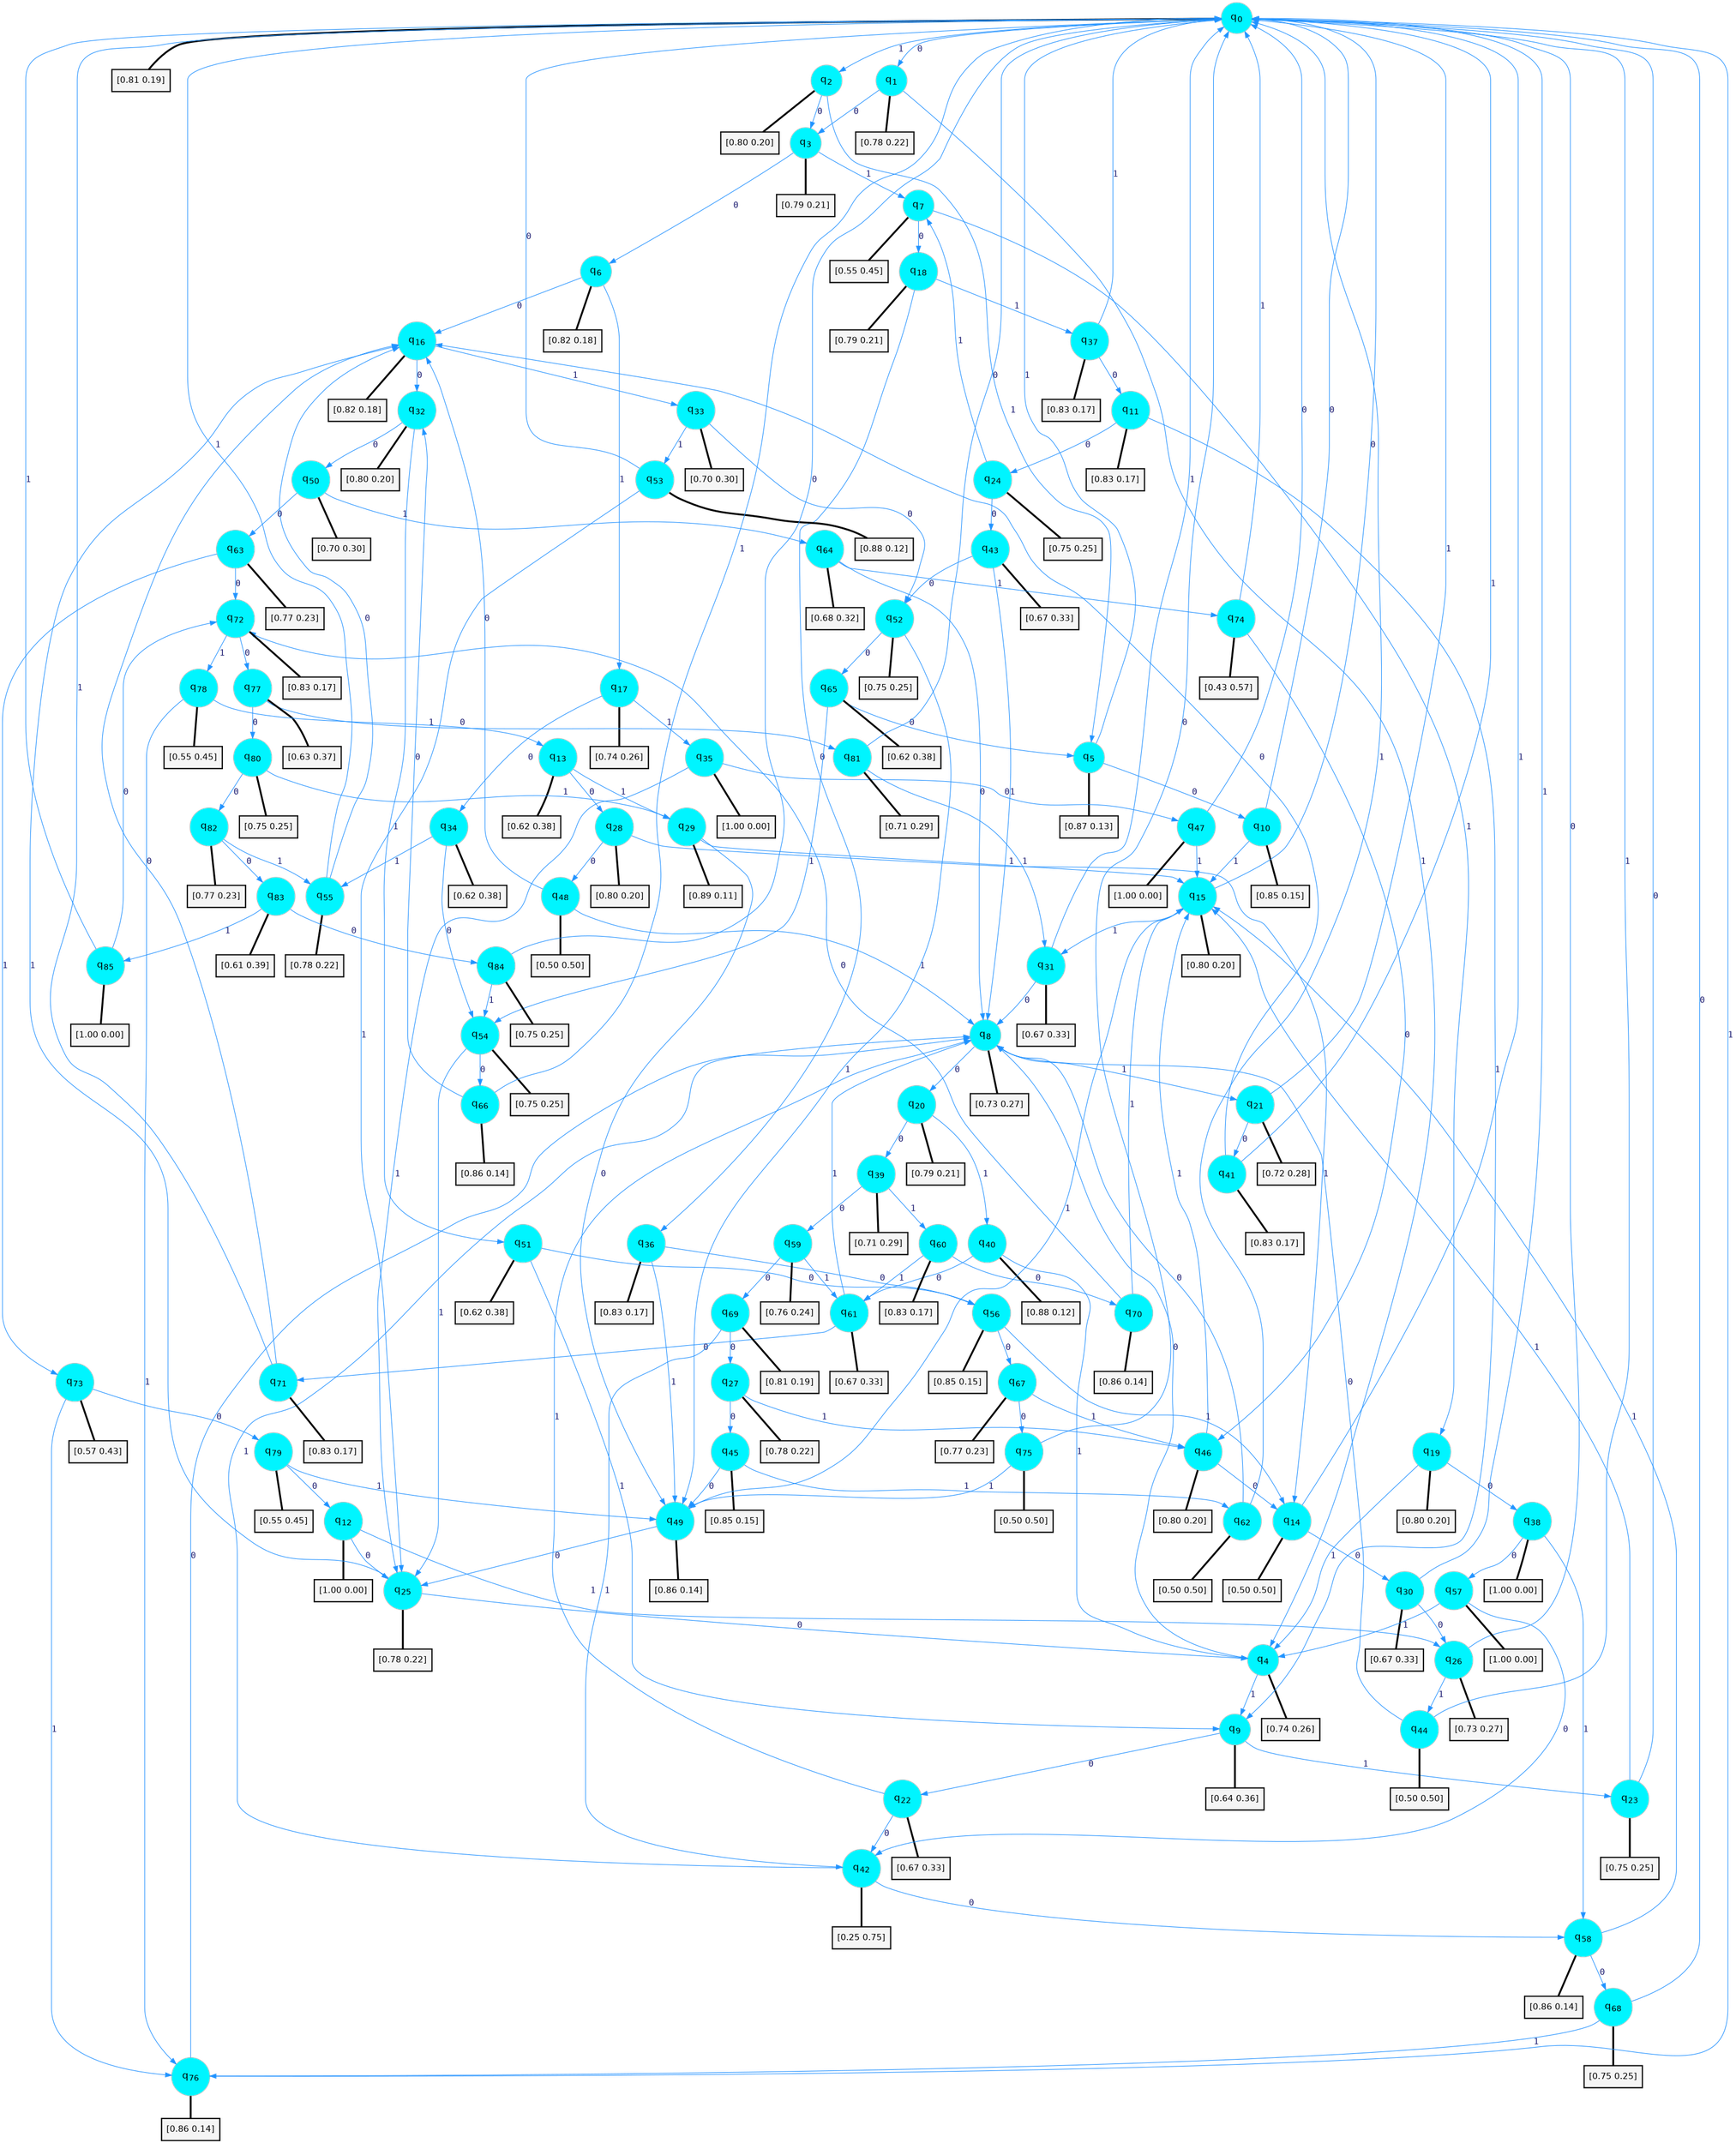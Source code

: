 digraph G {
graph [
bgcolor=transparent, dpi=300, rankdir=TD, size="40,25"];
node [
color=gray, fillcolor=turquoise1, fontcolor=black, fontname=Helvetica, fontsize=16, fontweight=bold, shape=circle, style=filled];
edge [
arrowsize=1, color=dodgerblue1, fontcolor=midnightblue, fontname=courier, fontweight=bold, penwidth=1, style=solid, weight=20];
0[label=<q<SUB>0</SUB>>];
1[label=<q<SUB>1</SUB>>];
2[label=<q<SUB>2</SUB>>];
3[label=<q<SUB>3</SUB>>];
4[label=<q<SUB>4</SUB>>];
5[label=<q<SUB>5</SUB>>];
6[label=<q<SUB>6</SUB>>];
7[label=<q<SUB>7</SUB>>];
8[label=<q<SUB>8</SUB>>];
9[label=<q<SUB>9</SUB>>];
10[label=<q<SUB>10</SUB>>];
11[label=<q<SUB>11</SUB>>];
12[label=<q<SUB>12</SUB>>];
13[label=<q<SUB>13</SUB>>];
14[label=<q<SUB>14</SUB>>];
15[label=<q<SUB>15</SUB>>];
16[label=<q<SUB>16</SUB>>];
17[label=<q<SUB>17</SUB>>];
18[label=<q<SUB>18</SUB>>];
19[label=<q<SUB>19</SUB>>];
20[label=<q<SUB>20</SUB>>];
21[label=<q<SUB>21</SUB>>];
22[label=<q<SUB>22</SUB>>];
23[label=<q<SUB>23</SUB>>];
24[label=<q<SUB>24</SUB>>];
25[label=<q<SUB>25</SUB>>];
26[label=<q<SUB>26</SUB>>];
27[label=<q<SUB>27</SUB>>];
28[label=<q<SUB>28</SUB>>];
29[label=<q<SUB>29</SUB>>];
30[label=<q<SUB>30</SUB>>];
31[label=<q<SUB>31</SUB>>];
32[label=<q<SUB>32</SUB>>];
33[label=<q<SUB>33</SUB>>];
34[label=<q<SUB>34</SUB>>];
35[label=<q<SUB>35</SUB>>];
36[label=<q<SUB>36</SUB>>];
37[label=<q<SUB>37</SUB>>];
38[label=<q<SUB>38</SUB>>];
39[label=<q<SUB>39</SUB>>];
40[label=<q<SUB>40</SUB>>];
41[label=<q<SUB>41</SUB>>];
42[label=<q<SUB>42</SUB>>];
43[label=<q<SUB>43</SUB>>];
44[label=<q<SUB>44</SUB>>];
45[label=<q<SUB>45</SUB>>];
46[label=<q<SUB>46</SUB>>];
47[label=<q<SUB>47</SUB>>];
48[label=<q<SUB>48</SUB>>];
49[label=<q<SUB>49</SUB>>];
50[label=<q<SUB>50</SUB>>];
51[label=<q<SUB>51</SUB>>];
52[label=<q<SUB>52</SUB>>];
53[label=<q<SUB>53</SUB>>];
54[label=<q<SUB>54</SUB>>];
55[label=<q<SUB>55</SUB>>];
56[label=<q<SUB>56</SUB>>];
57[label=<q<SUB>57</SUB>>];
58[label=<q<SUB>58</SUB>>];
59[label=<q<SUB>59</SUB>>];
60[label=<q<SUB>60</SUB>>];
61[label=<q<SUB>61</SUB>>];
62[label=<q<SUB>62</SUB>>];
63[label=<q<SUB>63</SUB>>];
64[label=<q<SUB>64</SUB>>];
65[label=<q<SUB>65</SUB>>];
66[label=<q<SUB>66</SUB>>];
67[label=<q<SUB>67</SUB>>];
68[label=<q<SUB>68</SUB>>];
69[label=<q<SUB>69</SUB>>];
70[label=<q<SUB>70</SUB>>];
71[label=<q<SUB>71</SUB>>];
72[label=<q<SUB>72</SUB>>];
73[label=<q<SUB>73</SUB>>];
74[label=<q<SUB>74</SUB>>];
75[label=<q<SUB>75</SUB>>];
76[label=<q<SUB>76</SUB>>];
77[label=<q<SUB>77</SUB>>];
78[label=<q<SUB>78</SUB>>];
79[label=<q<SUB>79</SUB>>];
80[label=<q<SUB>80</SUB>>];
81[label=<q<SUB>81</SUB>>];
82[label=<q<SUB>82</SUB>>];
83[label=<q<SUB>83</SUB>>];
84[label=<q<SUB>84</SUB>>];
85[label=<q<SUB>85</SUB>>];
86[label="[0.81 0.19]", shape=box,fontcolor=black, fontname=Helvetica, fontsize=14, penwidth=2, fillcolor=whitesmoke,color=black];
87[label="[0.78 0.22]", shape=box,fontcolor=black, fontname=Helvetica, fontsize=14, penwidth=2, fillcolor=whitesmoke,color=black];
88[label="[0.80 0.20]", shape=box,fontcolor=black, fontname=Helvetica, fontsize=14, penwidth=2, fillcolor=whitesmoke,color=black];
89[label="[0.79 0.21]", shape=box,fontcolor=black, fontname=Helvetica, fontsize=14, penwidth=2, fillcolor=whitesmoke,color=black];
90[label="[0.74 0.26]", shape=box,fontcolor=black, fontname=Helvetica, fontsize=14, penwidth=2, fillcolor=whitesmoke,color=black];
91[label="[0.87 0.13]", shape=box,fontcolor=black, fontname=Helvetica, fontsize=14, penwidth=2, fillcolor=whitesmoke,color=black];
92[label="[0.82 0.18]", shape=box,fontcolor=black, fontname=Helvetica, fontsize=14, penwidth=2, fillcolor=whitesmoke,color=black];
93[label="[0.55 0.45]", shape=box,fontcolor=black, fontname=Helvetica, fontsize=14, penwidth=2, fillcolor=whitesmoke,color=black];
94[label="[0.73 0.27]", shape=box,fontcolor=black, fontname=Helvetica, fontsize=14, penwidth=2, fillcolor=whitesmoke,color=black];
95[label="[0.64 0.36]", shape=box,fontcolor=black, fontname=Helvetica, fontsize=14, penwidth=2, fillcolor=whitesmoke,color=black];
96[label="[0.85 0.15]", shape=box,fontcolor=black, fontname=Helvetica, fontsize=14, penwidth=2, fillcolor=whitesmoke,color=black];
97[label="[0.83 0.17]", shape=box,fontcolor=black, fontname=Helvetica, fontsize=14, penwidth=2, fillcolor=whitesmoke,color=black];
98[label="[1.00 0.00]", shape=box,fontcolor=black, fontname=Helvetica, fontsize=14, penwidth=2, fillcolor=whitesmoke,color=black];
99[label="[0.62 0.38]", shape=box,fontcolor=black, fontname=Helvetica, fontsize=14, penwidth=2, fillcolor=whitesmoke,color=black];
100[label="[0.50 0.50]", shape=box,fontcolor=black, fontname=Helvetica, fontsize=14, penwidth=2, fillcolor=whitesmoke,color=black];
101[label="[0.80 0.20]", shape=box,fontcolor=black, fontname=Helvetica, fontsize=14, penwidth=2, fillcolor=whitesmoke,color=black];
102[label="[0.82 0.18]", shape=box,fontcolor=black, fontname=Helvetica, fontsize=14, penwidth=2, fillcolor=whitesmoke,color=black];
103[label="[0.74 0.26]", shape=box,fontcolor=black, fontname=Helvetica, fontsize=14, penwidth=2, fillcolor=whitesmoke,color=black];
104[label="[0.79 0.21]", shape=box,fontcolor=black, fontname=Helvetica, fontsize=14, penwidth=2, fillcolor=whitesmoke,color=black];
105[label="[0.80 0.20]", shape=box,fontcolor=black, fontname=Helvetica, fontsize=14, penwidth=2, fillcolor=whitesmoke,color=black];
106[label="[0.79 0.21]", shape=box,fontcolor=black, fontname=Helvetica, fontsize=14, penwidth=2, fillcolor=whitesmoke,color=black];
107[label="[0.72 0.28]", shape=box,fontcolor=black, fontname=Helvetica, fontsize=14, penwidth=2, fillcolor=whitesmoke,color=black];
108[label="[0.67 0.33]", shape=box,fontcolor=black, fontname=Helvetica, fontsize=14, penwidth=2, fillcolor=whitesmoke,color=black];
109[label="[0.75 0.25]", shape=box,fontcolor=black, fontname=Helvetica, fontsize=14, penwidth=2, fillcolor=whitesmoke,color=black];
110[label="[0.75 0.25]", shape=box,fontcolor=black, fontname=Helvetica, fontsize=14, penwidth=2, fillcolor=whitesmoke,color=black];
111[label="[0.78 0.22]", shape=box,fontcolor=black, fontname=Helvetica, fontsize=14, penwidth=2, fillcolor=whitesmoke,color=black];
112[label="[0.73 0.27]", shape=box,fontcolor=black, fontname=Helvetica, fontsize=14, penwidth=2, fillcolor=whitesmoke,color=black];
113[label="[0.78 0.22]", shape=box,fontcolor=black, fontname=Helvetica, fontsize=14, penwidth=2, fillcolor=whitesmoke,color=black];
114[label="[0.80 0.20]", shape=box,fontcolor=black, fontname=Helvetica, fontsize=14, penwidth=2, fillcolor=whitesmoke,color=black];
115[label="[0.89 0.11]", shape=box,fontcolor=black, fontname=Helvetica, fontsize=14, penwidth=2, fillcolor=whitesmoke,color=black];
116[label="[0.67 0.33]", shape=box,fontcolor=black, fontname=Helvetica, fontsize=14, penwidth=2, fillcolor=whitesmoke,color=black];
117[label="[0.67 0.33]", shape=box,fontcolor=black, fontname=Helvetica, fontsize=14, penwidth=2, fillcolor=whitesmoke,color=black];
118[label="[0.80 0.20]", shape=box,fontcolor=black, fontname=Helvetica, fontsize=14, penwidth=2, fillcolor=whitesmoke,color=black];
119[label="[0.70 0.30]", shape=box,fontcolor=black, fontname=Helvetica, fontsize=14, penwidth=2, fillcolor=whitesmoke,color=black];
120[label="[0.62 0.38]", shape=box,fontcolor=black, fontname=Helvetica, fontsize=14, penwidth=2, fillcolor=whitesmoke,color=black];
121[label="[1.00 0.00]", shape=box,fontcolor=black, fontname=Helvetica, fontsize=14, penwidth=2, fillcolor=whitesmoke,color=black];
122[label="[0.83 0.17]", shape=box,fontcolor=black, fontname=Helvetica, fontsize=14, penwidth=2, fillcolor=whitesmoke,color=black];
123[label="[0.83 0.17]", shape=box,fontcolor=black, fontname=Helvetica, fontsize=14, penwidth=2, fillcolor=whitesmoke,color=black];
124[label="[1.00 0.00]", shape=box,fontcolor=black, fontname=Helvetica, fontsize=14, penwidth=2, fillcolor=whitesmoke,color=black];
125[label="[0.71 0.29]", shape=box,fontcolor=black, fontname=Helvetica, fontsize=14, penwidth=2, fillcolor=whitesmoke,color=black];
126[label="[0.88 0.12]", shape=box,fontcolor=black, fontname=Helvetica, fontsize=14, penwidth=2, fillcolor=whitesmoke,color=black];
127[label="[0.83 0.17]", shape=box,fontcolor=black, fontname=Helvetica, fontsize=14, penwidth=2, fillcolor=whitesmoke,color=black];
128[label="[0.25 0.75]", shape=box,fontcolor=black, fontname=Helvetica, fontsize=14, penwidth=2, fillcolor=whitesmoke,color=black];
129[label="[0.67 0.33]", shape=box,fontcolor=black, fontname=Helvetica, fontsize=14, penwidth=2, fillcolor=whitesmoke,color=black];
130[label="[0.50 0.50]", shape=box,fontcolor=black, fontname=Helvetica, fontsize=14, penwidth=2, fillcolor=whitesmoke,color=black];
131[label="[0.85 0.15]", shape=box,fontcolor=black, fontname=Helvetica, fontsize=14, penwidth=2, fillcolor=whitesmoke,color=black];
132[label="[0.80 0.20]", shape=box,fontcolor=black, fontname=Helvetica, fontsize=14, penwidth=2, fillcolor=whitesmoke,color=black];
133[label="[1.00 0.00]", shape=box,fontcolor=black, fontname=Helvetica, fontsize=14, penwidth=2, fillcolor=whitesmoke,color=black];
134[label="[0.50 0.50]", shape=box,fontcolor=black, fontname=Helvetica, fontsize=14, penwidth=2, fillcolor=whitesmoke,color=black];
135[label="[0.86 0.14]", shape=box,fontcolor=black, fontname=Helvetica, fontsize=14, penwidth=2, fillcolor=whitesmoke,color=black];
136[label="[0.70 0.30]", shape=box,fontcolor=black, fontname=Helvetica, fontsize=14, penwidth=2, fillcolor=whitesmoke,color=black];
137[label="[0.62 0.38]", shape=box,fontcolor=black, fontname=Helvetica, fontsize=14, penwidth=2, fillcolor=whitesmoke,color=black];
138[label="[0.75 0.25]", shape=box,fontcolor=black, fontname=Helvetica, fontsize=14, penwidth=2, fillcolor=whitesmoke,color=black];
139[label="[0.88 0.12]", shape=box,fontcolor=black, fontname=Helvetica, fontsize=14, penwidth=2, fillcolor=whitesmoke,color=black];
140[label="[0.75 0.25]", shape=box,fontcolor=black, fontname=Helvetica, fontsize=14, penwidth=2, fillcolor=whitesmoke,color=black];
141[label="[0.78 0.22]", shape=box,fontcolor=black, fontname=Helvetica, fontsize=14, penwidth=2, fillcolor=whitesmoke,color=black];
142[label="[0.85 0.15]", shape=box,fontcolor=black, fontname=Helvetica, fontsize=14, penwidth=2, fillcolor=whitesmoke,color=black];
143[label="[1.00 0.00]", shape=box,fontcolor=black, fontname=Helvetica, fontsize=14, penwidth=2, fillcolor=whitesmoke,color=black];
144[label="[0.86 0.14]", shape=box,fontcolor=black, fontname=Helvetica, fontsize=14, penwidth=2, fillcolor=whitesmoke,color=black];
145[label="[0.76 0.24]", shape=box,fontcolor=black, fontname=Helvetica, fontsize=14, penwidth=2, fillcolor=whitesmoke,color=black];
146[label="[0.83 0.17]", shape=box,fontcolor=black, fontname=Helvetica, fontsize=14, penwidth=2, fillcolor=whitesmoke,color=black];
147[label="[0.67 0.33]", shape=box,fontcolor=black, fontname=Helvetica, fontsize=14, penwidth=2, fillcolor=whitesmoke,color=black];
148[label="[0.50 0.50]", shape=box,fontcolor=black, fontname=Helvetica, fontsize=14, penwidth=2, fillcolor=whitesmoke,color=black];
149[label="[0.77 0.23]", shape=box,fontcolor=black, fontname=Helvetica, fontsize=14, penwidth=2, fillcolor=whitesmoke,color=black];
150[label="[0.68 0.32]", shape=box,fontcolor=black, fontname=Helvetica, fontsize=14, penwidth=2, fillcolor=whitesmoke,color=black];
151[label="[0.62 0.38]", shape=box,fontcolor=black, fontname=Helvetica, fontsize=14, penwidth=2, fillcolor=whitesmoke,color=black];
152[label="[0.86 0.14]", shape=box,fontcolor=black, fontname=Helvetica, fontsize=14, penwidth=2, fillcolor=whitesmoke,color=black];
153[label="[0.77 0.23]", shape=box,fontcolor=black, fontname=Helvetica, fontsize=14, penwidth=2, fillcolor=whitesmoke,color=black];
154[label="[0.75 0.25]", shape=box,fontcolor=black, fontname=Helvetica, fontsize=14, penwidth=2, fillcolor=whitesmoke,color=black];
155[label="[0.81 0.19]", shape=box,fontcolor=black, fontname=Helvetica, fontsize=14, penwidth=2, fillcolor=whitesmoke,color=black];
156[label="[0.86 0.14]", shape=box,fontcolor=black, fontname=Helvetica, fontsize=14, penwidth=2, fillcolor=whitesmoke,color=black];
157[label="[0.83 0.17]", shape=box,fontcolor=black, fontname=Helvetica, fontsize=14, penwidth=2, fillcolor=whitesmoke,color=black];
158[label="[0.83 0.17]", shape=box,fontcolor=black, fontname=Helvetica, fontsize=14, penwidth=2, fillcolor=whitesmoke,color=black];
159[label="[0.57 0.43]", shape=box,fontcolor=black, fontname=Helvetica, fontsize=14, penwidth=2, fillcolor=whitesmoke,color=black];
160[label="[0.43 0.57]", shape=box,fontcolor=black, fontname=Helvetica, fontsize=14, penwidth=2, fillcolor=whitesmoke,color=black];
161[label="[0.50 0.50]", shape=box,fontcolor=black, fontname=Helvetica, fontsize=14, penwidth=2, fillcolor=whitesmoke,color=black];
162[label="[0.86 0.14]", shape=box,fontcolor=black, fontname=Helvetica, fontsize=14, penwidth=2, fillcolor=whitesmoke,color=black];
163[label="[0.63 0.37]", shape=box,fontcolor=black, fontname=Helvetica, fontsize=14, penwidth=2, fillcolor=whitesmoke,color=black];
164[label="[0.55 0.45]", shape=box,fontcolor=black, fontname=Helvetica, fontsize=14, penwidth=2, fillcolor=whitesmoke,color=black];
165[label="[0.55 0.45]", shape=box,fontcolor=black, fontname=Helvetica, fontsize=14, penwidth=2, fillcolor=whitesmoke,color=black];
166[label="[0.75 0.25]", shape=box,fontcolor=black, fontname=Helvetica, fontsize=14, penwidth=2, fillcolor=whitesmoke,color=black];
167[label="[0.71 0.29]", shape=box,fontcolor=black, fontname=Helvetica, fontsize=14, penwidth=2, fillcolor=whitesmoke,color=black];
168[label="[0.77 0.23]", shape=box,fontcolor=black, fontname=Helvetica, fontsize=14, penwidth=2, fillcolor=whitesmoke,color=black];
169[label="[0.61 0.39]", shape=box,fontcolor=black, fontname=Helvetica, fontsize=14, penwidth=2, fillcolor=whitesmoke,color=black];
170[label="[0.75 0.25]", shape=box,fontcolor=black, fontname=Helvetica, fontsize=14, penwidth=2, fillcolor=whitesmoke,color=black];
171[label="[1.00 0.00]", shape=box,fontcolor=black, fontname=Helvetica, fontsize=14, penwidth=2, fillcolor=whitesmoke,color=black];
0->1 [label=0];
0->2 [label=1];
0->86 [arrowhead=none, penwidth=3,color=black];
1->3 [label=0];
1->4 [label=1];
1->87 [arrowhead=none, penwidth=3,color=black];
2->3 [label=0];
2->5 [label=1];
2->88 [arrowhead=none, penwidth=3,color=black];
3->6 [label=0];
3->7 [label=1];
3->89 [arrowhead=none, penwidth=3,color=black];
4->8 [label=0];
4->9 [label=1];
4->90 [arrowhead=none, penwidth=3,color=black];
5->10 [label=0];
5->0 [label=1];
5->91 [arrowhead=none, penwidth=3,color=black];
6->16 [label=0];
6->17 [label=1];
6->92 [arrowhead=none, penwidth=3,color=black];
7->18 [label=0];
7->19 [label=1];
7->93 [arrowhead=none, penwidth=3,color=black];
8->20 [label=0];
8->21 [label=1];
8->94 [arrowhead=none, penwidth=3,color=black];
9->22 [label=0];
9->23 [label=1];
9->95 [arrowhead=none, penwidth=3,color=black];
10->0 [label=0];
10->15 [label=1];
10->96 [arrowhead=none, penwidth=3,color=black];
11->24 [label=0];
11->9 [label=1];
11->97 [arrowhead=none, penwidth=3,color=black];
12->25 [label=0];
12->26 [label=1];
12->98 [arrowhead=none, penwidth=3,color=black];
13->28 [label=0];
13->29 [label=1];
13->99 [arrowhead=none, penwidth=3,color=black];
14->30 [label=0];
14->0 [label=1];
14->100 [arrowhead=none, penwidth=3,color=black];
15->0 [label=0];
15->31 [label=1];
15->101 [arrowhead=none, penwidth=3,color=black];
16->32 [label=0];
16->33 [label=1];
16->102 [arrowhead=none, penwidth=3,color=black];
17->34 [label=0];
17->35 [label=1];
17->103 [arrowhead=none, penwidth=3,color=black];
18->36 [label=0];
18->37 [label=1];
18->104 [arrowhead=none, penwidth=3,color=black];
19->38 [label=0];
19->4 [label=1];
19->105 [arrowhead=none, penwidth=3,color=black];
20->39 [label=0];
20->40 [label=1];
20->106 [arrowhead=none, penwidth=3,color=black];
21->41 [label=0];
21->0 [label=1];
21->107 [arrowhead=none, penwidth=3,color=black];
22->42 [label=0];
22->8 [label=1];
22->108 [arrowhead=none, penwidth=3,color=black];
23->0 [label=0];
23->15 [label=1];
23->109 [arrowhead=none, penwidth=3,color=black];
24->43 [label=0];
24->7 [label=1];
24->110 [arrowhead=none, penwidth=3,color=black];
25->4 [label=0];
25->16 [label=1];
25->111 [arrowhead=none, penwidth=3,color=black];
26->0 [label=0];
26->44 [label=1];
26->112 [arrowhead=none, penwidth=3,color=black];
27->45 [label=0];
27->46 [label=1];
27->113 [arrowhead=none, penwidth=3,color=black];
28->48 [label=0];
28->14 [label=1];
28->114 [arrowhead=none, penwidth=3,color=black];
29->49 [label=0];
29->15 [label=1];
29->115 [arrowhead=none, penwidth=3,color=black];
30->26 [label=0];
30->0 [label=1];
30->116 [arrowhead=none, penwidth=3,color=black];
31->8 [label=0];
31->0 [label=1];
31->117 [arrowhead=none, penwidth=3,color=black];
32->50 [label=0];
32->51 [label=1];
32->118 [arrowhead=none, penwidth=3,color=black];
33->52 [label=0];
33->53 [label=1];
33->119 [arrowhead=none, penwidth=3,color=black];
34->54 [label=0];
34->55 [label=1];
34->120 [arrowhead=none, penwidth=3,color=black];
35->47 [label=0];
35->25 [label=1];
35->121 [arrowhead=none, penwidth=3,color=black];
36->56 [label=0];
36->49 [label=1];
36->122 [arrowhead=none, penwidth=3,color=black];
37->11 [label=0];
37->0 [label=1];
37->123 [arrowhead=none, penwidth=3,color=black];
38->57 [label=0];
38->58 [label=1];
38->124 [arrowhead=none, penwidth=3,color=black];
39->59 [label=0];
39->60 [label=1];
39->125 [arrowhead=none, penwidth=3,color=black];
40->61 [label=0];
40->4 [label=1];
40->126 [arrowhead=none, penwidth=3,color=black];
41->16 [label=0];
41->0 [label=1];
41->127 [arrowhead=none, penwidth=3,color=black];
42->58 [label=0];
42->8 [label=1];
42->128 [arrowhead=none, penwidth=3,color=black];
43->52 [label=0];
43->8 [label=1];
43->129 [arrowhead=none, penwidth=3,color=black];
44->8 [label=0];
44->0 [label=1];
44->130 [arrowhead=none, penwidth=3,color=black];
45->49 [label=0];
45->62 [label=1];
45->131 [arrowhead=none, penwidth=3,color=black];
46->14 [label=0];
46->15 [label=1];
46->132 [arrowhead=none, penwidth=3,color=black];
47->0 [label=0];
47->15 [label=1];
47->133 [arrowhead=none, penwidth=3,color=black];
48->16 [label=0];
48->8 [label=1];
48->134 [arrowhead=none, penwidth=3,color=black];
49->25 [label=0];
49->15 [label=1];
49->135 [arrowhead=none, penwidth=3,color=black];
50->63 [label=0];
50->64 [label=1];
50->136 [arrowhead=none, penwidth=3,color=black];
51->56 [label=0];
51->9 [label=1];
51->137 [arrowhead=none, penwidth=3,color=black];
52->65 [label=0];
52->49 [label=1];
52->138 [arrowhead=none, penwidth=3,color=black];
53->0 [label=0];
53->25 [label=1];
53->139 [arrowhead=none, penwidth=3,color=black];
54->66 [label=0];
54->25 [label=1];
54->140 [arrowhead=none, penwidth=3,color=black];
55->16 [label=0];
55->0 [label=1];
55->141 [arrowhead=none, penwidth=3,color=black];
56->67 [label=0];
56->14 [label=1];
56->142 [arrowhead=none, penwidth=3,color=black];
57->42 [label=0];
57->4 [label=1];
57->143 [arrowhead=none, penwidth=3,color=black];
58->68 [label=0];
58->15 [label=1];
58->144 [arrowhead=none, penwidth=3,color=black];
59->69 [label=0];
59->61 [label=1];
59->145 [arrowhead=none, penwidth=3,color=black];
60->70 [label=0];
60->61 [label=1];
60->146 [arrowhead=none, penwidth=3,color=black];
61->71 [label=0];
61->8 [label=1];
61->147 [arrowhead=none, penwidth=3,color=black];
62->8 [label=0];
62->0 [label=1];
62->148 [arrowhead=none, penwidth=3,color=black];
63->72 [label=0];
63->73 [label=1];
63->149 [arrowhead=none, penwidth=3,color=black];
64->8 [label=0];
64->74 [label=1];
64->150 [arrowhead=none, penwidth=3,color=black];
65->5 [label=0];
65->54 [label=1];
65->151 [arrowhead=none, penwidth=3,color=black];
66->32 [label=0];
66->0 [label=1];
66->152 [arrowhead=none, penwidth=3,color=black];
67->75 [label=0];
67->46 [label=1];
67->153 [arrowhead=none, penwidth=3,color=black];
68->0 [label=0];
68->76 [label=1];
68->154 [arrowhead=none, penwidth=3,color=black];
69->27 [label=0];
69->42 [label=1];
69->155 [arrowhead=none, penwidth=3,color=black];
70->72 [label=0];
70->15 [label=1];
70->156 [arrowhead=none, penwidth=3,color=black];
71->16 [label=0];
71->0 [label=1];
71->157 [arrowhead=none, penwidth=3,color=black];
72->77 [label=0];
72->78 [label=1];
72->158 [arrowhead=none, penwidth=3,color=black];
73->79 [label=0];
73->76 [label=1];
73->159 [arrowhead=none, penwidth=3,color=black];
74->46 [label=0];
74->0 [label=1];
74->160 [arrowhead=none, penwidth=3,color=black];
75->0 [label=0];
75->49 [label=1];
75->161 [arrowhead=none, penwidth=3,color=black];
76->8 [label=0];
76->0 [label=1];
76->162 [arrowhead=none, penwidth=3,color=black];
77->80 [label=0];
77->81 [label=1];
77->163 [arrowhead=none, penwidth=3,color=black];
78->13 [label=0];
78->76 [label=1];
78->164 [arrowhead=none, penwidth=3,color=black];
79->12 [label=0];
79->49 [label=1];
79->165 [arrowhead=none, penwidth=3,color=black];
80->82 [label=0];
80->29 [label=1];
80->166 [arrowhead=none, penwidth=3,color=black];
81->0 [label=0];
81->31 [label=1];
81->167 [arrowhead=none, penwidth=3,color=black];
82->83 [label=0];
82->55 [label=1];
82->168 [arrowhead=none, penwidth=3,color=black];
83->84 [label=0];
83->85 [label=1];
83->169 [arrowhead=none, penwidth=3,color=black];
84->0 [label=0];
84->54 [label=1];
84->170 [arrowhead=none, penwidth=3,color=black];
85->72 [label=0];
85->0 [label=1];
85->171 [arrowhead=none, penwidth=3,color=black];
}
